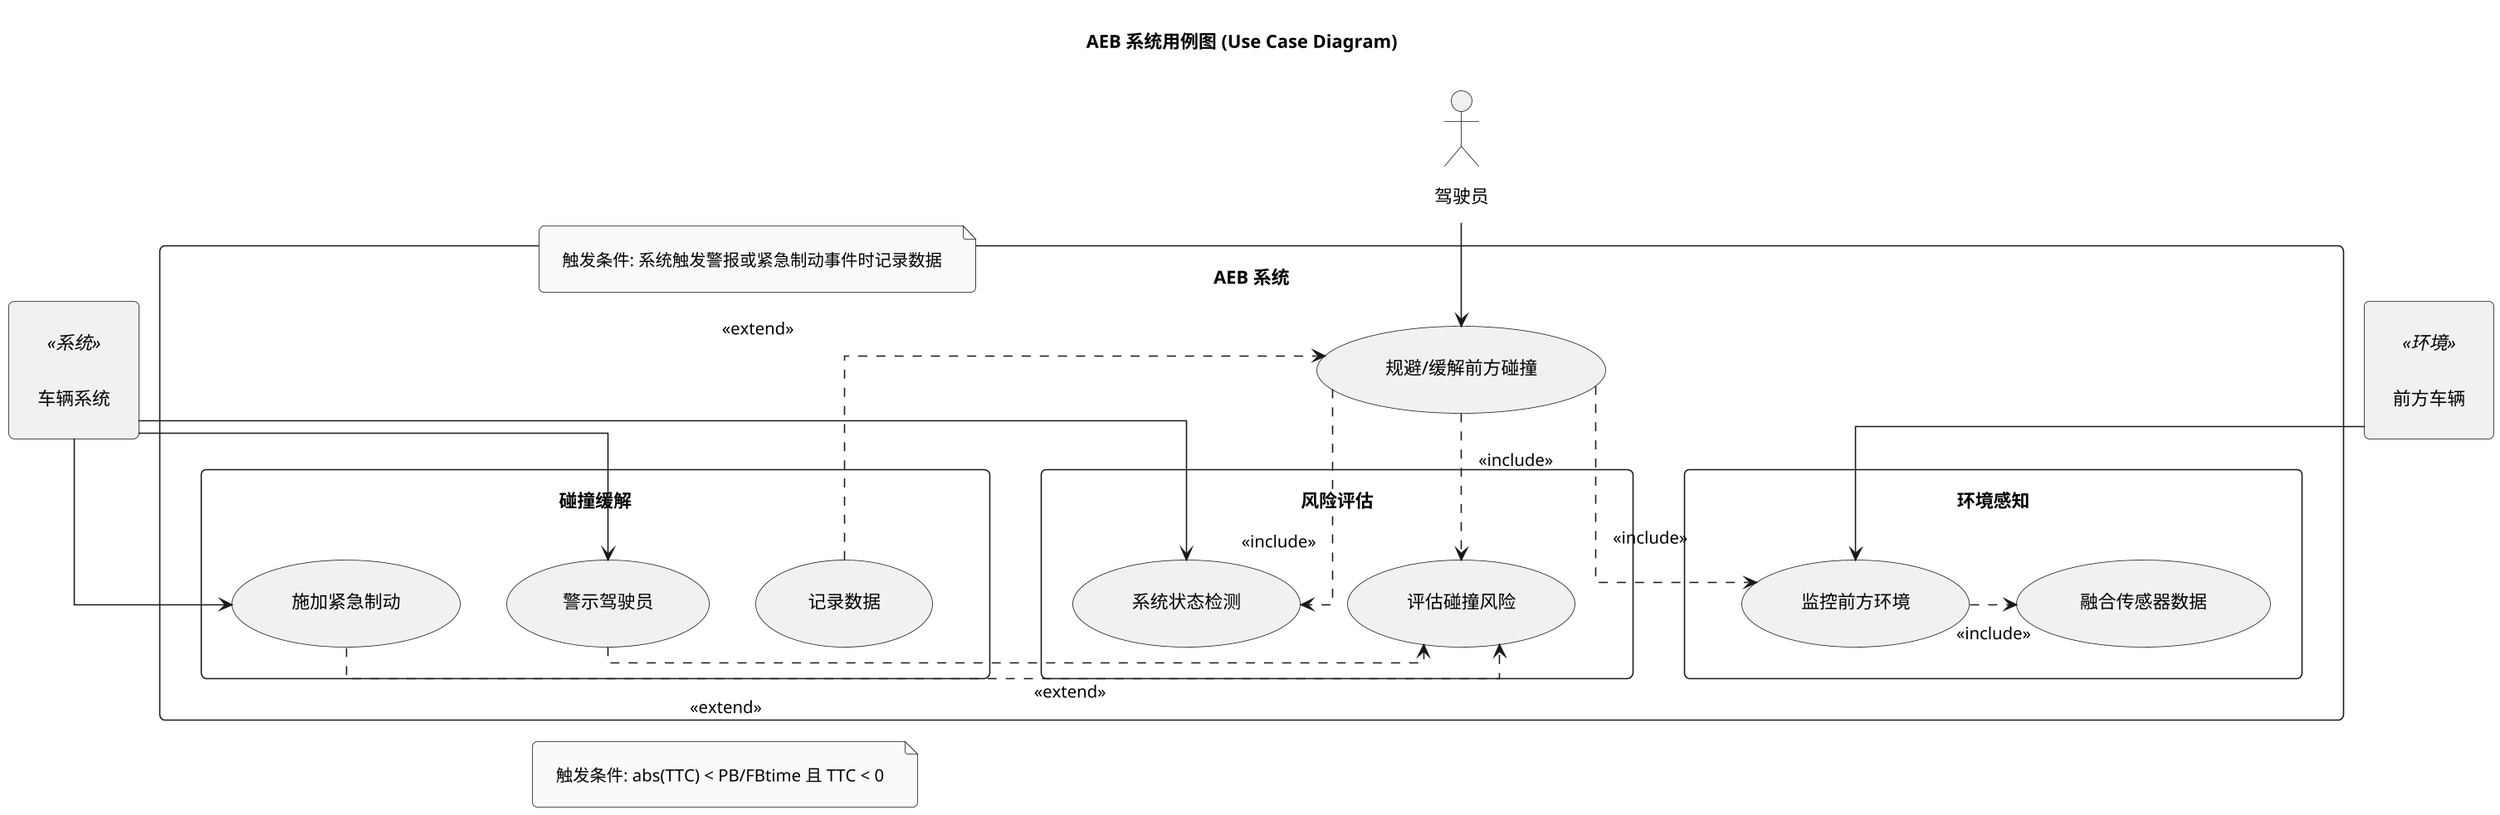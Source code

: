 @startuml AEB_UseCase_Diagram

' 整体从左向右布局，模块水平排列
top to bottom direction

skinparam linetype ortho
skinparam monochrome true
skinparam shadowing false
skinparam roundCorner 8
skinparam padding 12
skinparam dpi 150
skinparam defaultFontName "SimSun"

title AEB 系统用例图 (Use Case Diagram)

'--------------------------------------------------------------------------------
' 参与者（构造型）
'--------------------------------------------------------------------------------
rectangle "车辆系统" as VehicleSystems << (S,#ADD1B2) 系统 >>
actor "驾驶员"    as Driver
rectangle "前方车辆"  as LeadVehicle       << (E,#ADD1B2) 环境 >>

'--------------------------------------------------------------------------------
' 系统边界及内部模块
'--------------------------------------------------------------------------------
rectangle "AEB 系统" as AEB {
  
  ' 顶层用例
  (规避/缓解前方碰撞) as UC1
  
  ' 三个水平并排的子系统模块
  rectangle "环境感知" as EnvSense {
    (监控前方环境)       as UC2
    (融合传感器数据)     as UC6
  }
  rectangle "风险评估" as RiskEval {
    (评估碰撞风险)       as UC3
    (系统状态检测)       as UC7
  }
  rectangle "碰撞缓解" as CollisionMitigation {
    (警示驾驶员)         as UC4
    (施加紧急制动)       as UC5
    (记录数据)           as UC8
  }

  ' 用于对齐：隐藏连线
  UC1 -[hidden]-> EnvSense
  UC1 -[hidden]-> RiskEval
  UC1 -[hidden]-> CollisionMitigation
}

'--------------------------------------------------------------------------------
' 参与者与顶层用例关系
'--------------------------------------------------------------------------------
Driver         --> UC1
LeadVehicle    --> UC2
VehicleSystems --> UC4
VehicleSystems --> UC5
VehicleSystems --> UC7

'--------------------------------------------------------------------------------
' 用例包含关系（<<include>>）
'--------------------------------------------------------------------------------
UC1 .> UC2 : <<include>>  
UC1 .> UC3 : <<include>>  
UC1 .> UC7 : <<include>>  
UC2 .> UC6 : <<include>>  

'--------------------------------------------------------------------------------
' 用例扩展关系（<<extend>>）及触发条件
'--------------------------------------------------------------------------------

UC4 .> UC3 : <<extend>>


UC5 .> UC3 : <<extend>>
note on link
  触发条件: abs(TTC) < PB/FBtime 且 TTC < 0
end note

UC8 .> UC1 : <<extend>>
note top of link
  触发条件: 系统触发警报或紧急制动事件时记录数据
end note

@enduml
